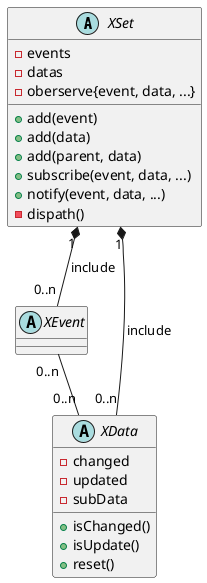 @startuml

Abstract XSet {
 -events
 -datas
 -oberserve{event, data, ...}
 +add(event)
 +add(data)
 +add(parent, data)
 +subscribe(event, data, ...)
 +notify(event, data, ...)
 -dispath()
}

Abstract XEvent {

}

Abstract XData {
 -changed
 -updated
 -subData
 +isChanged()
 +isUpdate()
 +reset()
}

XSet "1" *-- "0..n" XEvent: include
XSet "1" *-- "0..n" XData: include
XEvent "0..n" -- "0..n" XData



' abstract        abstract
' abstract class  "abstract class"
' annotation      annotation
' circle          circle
' ()              circle_short_form
' class           class
' class           class_stereo  <<stereotype>>
' diamond         diamond
' <>              diamond_short_form
' entity          entity
' enum            enum
' exception       exception
' interface       interface
' metaclass       metaclass
' protocol        protocol
' stereotype      stereotype
' struct          struct

@enduml
